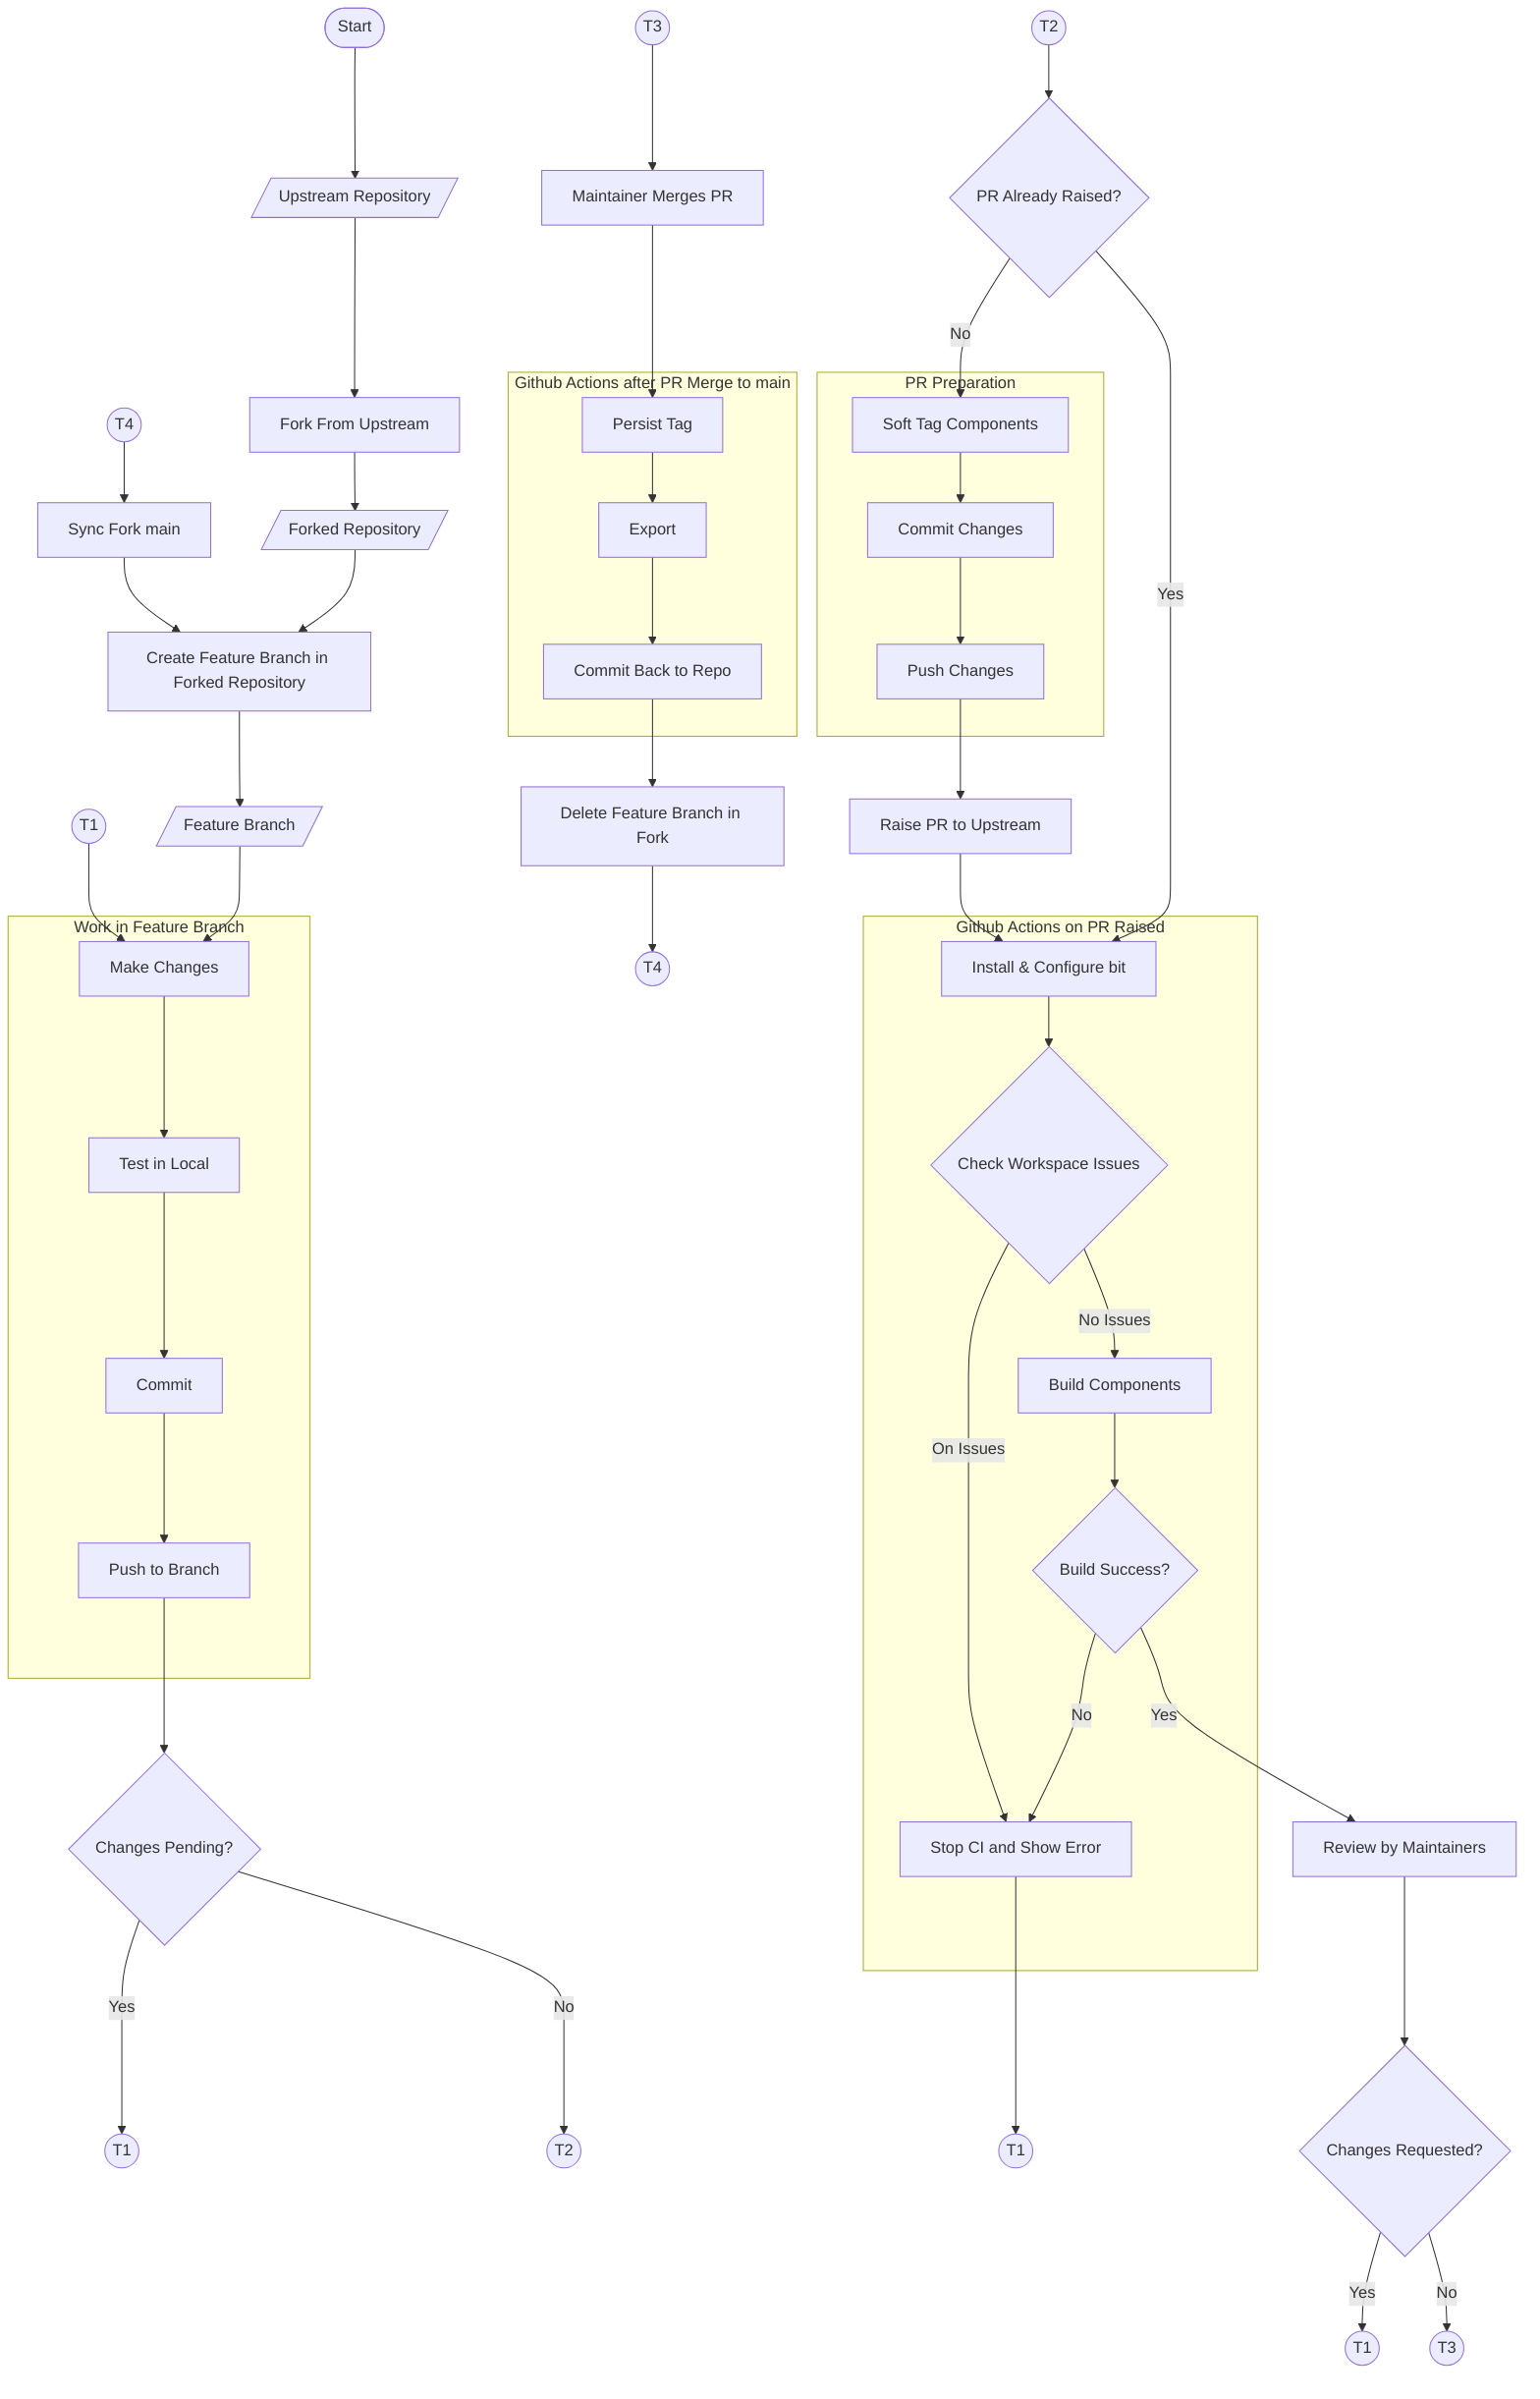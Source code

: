 flowchart TB
    A1(["Start"])
    A2[/"Upstream Repository"/]
    A3["Fork From Upstream"]
    A4[/"Forked Repository"/]
    A5["Create Feature Branch in Forked Repository"]
    A6[/"Feature Branch"/]
    X1(("T1"))

    A1-->A2-->A3-->A4-->A5-->A6
    A6-->B1
    X1-->B1

    subgraph "Work in Feature Branch"
        B1["Make Changes"]
        B2["Test in Local"]
        B3["Commit"]
        B4["Push to Branch"]

        B1-->B2-->B3-->B4
    end

    A7{"Changes Pending?"}
    X2(("T1"))
    X5(("T2"))
    X6(("T2"))
    A8{"PR Already Raised?"}

    X5-->A8
    B4-->A7
    A7-->|"Yes"|X2
    A7-->|"No"|X6
    A8-->|"Yes"|D1
    A8-->|"No"|C1

    subgraph "PR Preparation"
        C1["Soft Tag Components"]
        C2["Commit Changes"]
        C3["Push Changes"]

        C1-->C2-->C3
    end

    A9["Raise PR to Upstream"]

    C3-->A9
    A9-->D1

    subgraph "Github Actions on PR Raised"
        D1["Install & Configure bit"]
        D2{"Check Workspace Issues"}
        D3["Stop CI and Show Error"]
        D4["Build Components"]
        D5{"Build Success?"}

        D1--> D2
        D2-->|"No Issues"|D4
        D4-->D5
        D5-->|"No"|D3
        D2-->|"On Issues"|D3
    end

    X3(("T1"))
    X4(("T1"))
    X7(("T3"))
    X8(("T3"))
    A10["Review by Maintainers"]
    A11{"Changes Requested?"}
    A12["Maintainer Merges PR"]

    D5-->|"Yes"|A10
    D3-->X3
    A10-->A11
    X7-->A12
    A11-->|"Yes"|X4
    A11-->|"No"|X8
    A12-->E1

    subgraph "Github Actions after PR Merge to main"
        E1["Persist Tag"]
        E2["Export"]
        E3["Commit Back to Repo"]

        E1-->E2-->E3
    end

    X9(("T4"))
    X10(("T4"))
    A13["Delete Feature Branch in Fork"]
    A14["Sync Fork main"]

    E3-->A13-->X10
    X9-->A14-->A5